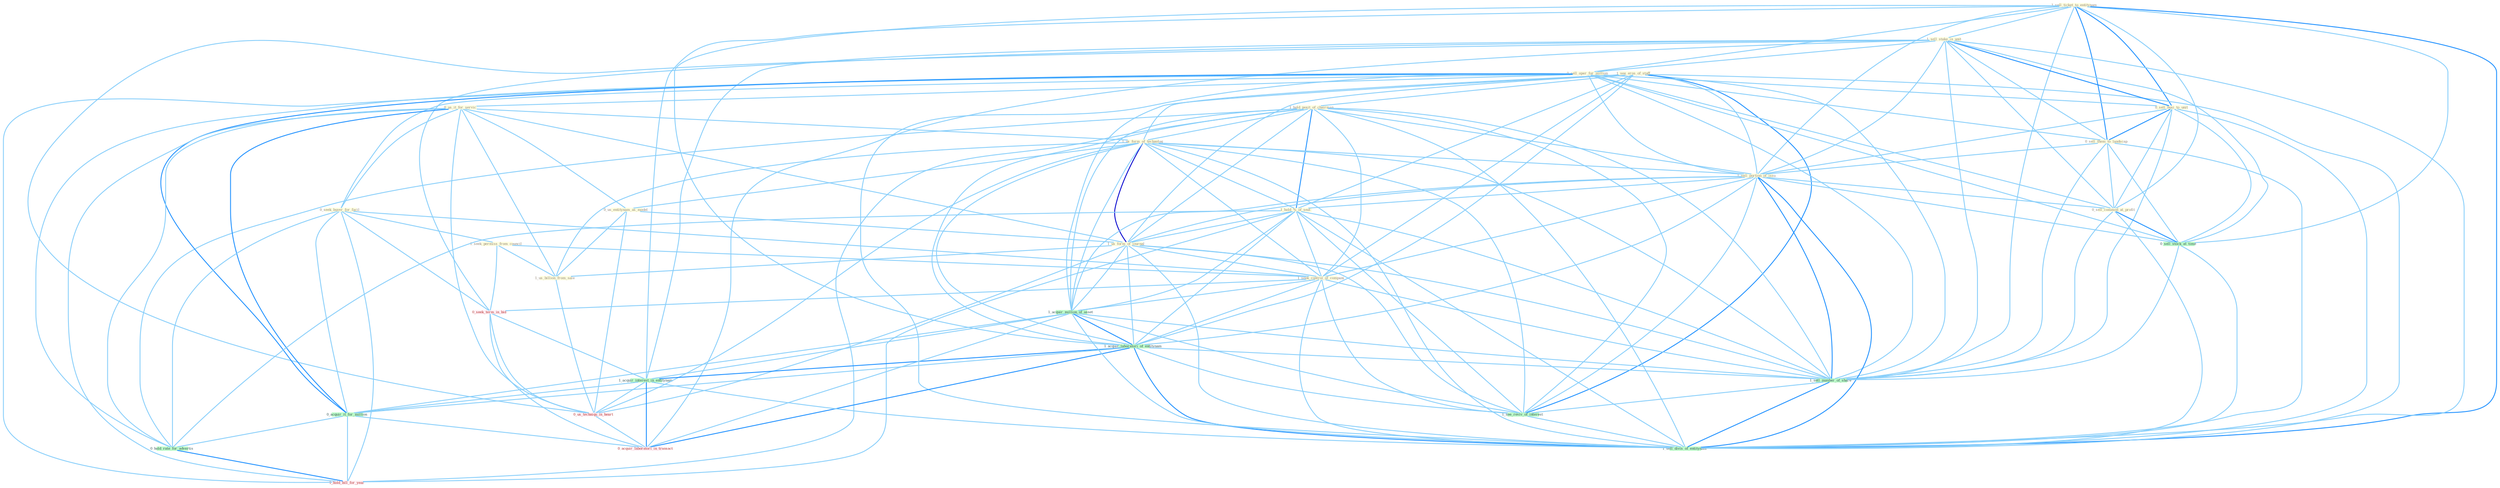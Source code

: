 Graph G{ 
    node
    [shape=polygon,style=filled,width=.5,height=.06,color="#BDFCC9",fixedsize=true,fontsize=4,
    fontcolor="#2f4f4f"];
    {node
    [color="#ffffe0", fontcolor="#8b7d6b"] "1_sell_ticket_to_entitynam " "1_see_eros_of_staff " "1_hold_posit_of_chairman " "1_sell_stake_in_unit " "0_sell_oper_for_million " "0_us_it_for_servic " "0_sell_busi_to_unit " "0_sell_them_to_landscap " "1_us_form_of_technolog " "1_sell_portion_of_issu " "0_seek_buyer_for_facil " "1_hold_%_of_seat " "1_seek_permiss_from_council " "0_sell_commod_at_profit " "0_us_entitynam_as_model " "1_us_form_of_journal " "1_seek_control_of_compani " "1_us_billion_from_sale "}
{node [color="#fff0f5", fontcolor="#b22222"] "0_seek_term_in_bid " "0_us_techniqu_in_heart " "0_acquir_laboratori_in_transact " "1_hold_bill_for_year "}
edge [color="#B0E2FF"];

	"1_sell_ticket_to_entitynam " -- "1_sell_stake_in_unit " [w="1", color="#87cefa" ];
	"1_sell_ticket_to_entitynam " -- "0_sell_oper_for_million " [w="1", color="#87cefa" ];
	"1_sell_ticket_to_entitynam " -- "0_sell_busi_to_unit " [w="2", color="#1e90ff" , len=0.8];
	"1_sell_ticket_to_entitynam " -- "0_sell_them_to_landscap " [w="2", color="#1e90ff" , len=0.8];
	"1_sell_ticket_to_entitynam " -- "1_sell_portion_of_issu " [w="1", color="#87cefa" ];
	"1_sell_ticket_to_entitynam " -- "0_sell_commod_at_profit " [w="1", color="#87cefa" ];
	"1_sell_ticket_to_entitynam " -- "1_acquir_laboratori_of_entitynam " [w="1", color="#87cefa" ];
	"1_sell_ticket_to_entitynam " -- "1_acquir_interest_in_entitynam " [w="1", color="#87cefa" ];
	"1_sell_ticket_to_entitynam " -- "0_sell_stock_at_time " [w="1", color="#87cefa" ];
	"1_sell_ticket_to_entitynam " -- "1_sell_number_of_share " [w="1", color="#87cefa" ];
	"1_sell_ticket_to_entitynam " -- "1_sell_divis_of_entitynam " [w="2", color="#1e90ff" , len=0.8];
	"1_see_eros_of_staff " -- "1_hold_posit_of_chairman " [w="1", color="#87cefa" ];
	"1_see_eros_of_staff " -- "1_us_form_of_technolog " [w="1", color="#87cefa" ];
	"1_see_eros_of_staff " -- "1_sell_portion_of_issu " [w="1", color="#87cefa" ];
	"1_see_eros_of_staff " -- "1_hold_%_of_seat " [w="1", color="#87cefa" ];
	"1_see_eros_of_staff " -- "1_us_form_of_journal " [w="1", color="#87cefa" ];
	"1_see_eros_of_staff " -- "1_seek_control_of_compani " [w="1", color="#87cefa" ];
	"1_see_eros_of_staff " -- "1_acquir_million_of_asset " [w="1", color="#87cefa" ];
	"1_see_eros_of_staff " -- "1_acquir_laboratori_of_entitynam " [w="1", color="#87cefa" ];
	"1_see_eros_of_staff " -- "1_sell_number_of_share " [w="1", color="#87cefa" ];
	"1_see_eros_of_staff " -- "1_see_reviv_of_interest " [w="2", color="#1e90ff" , len=0.8];
	"1_see_eros_of_staff " -- "1_sell_divis_of_entitynam " [w="1", color="#87cefa" ];
	"1_hold_posit_of_chairman " -- "1_us_form_of_technolog " [w="1", color="#87cefa" ];
	"1_hold_posit_of_chairman " -- "1_sell_portion_of_issu " [w="1", color="#87cefa" ];
	"1_hold_posit_of_chairman " -- "1_hold_%_of_seat " [w="2", color="#1e90ff" , len=0.8];
	"1_hold_posit_of_chairman " -- "1_us_form_of_journal " [w="1", color="#87cefa" ];
	"1_hold_posit_of_chairman " -- "1_seek_control_of_compani " [w="1", color="#87cefa" ];
	"1_hold_posit_of_chairman " -- "1_acquir_million_of_asset " [w="1", color="#87cefa" ];
	"1_hold_posit_of_chairman " -- "1_acquir_laboratori_of_entitynam " [w="1", color="#87cefa" ];
	"1_hold_posit_of_chairman " -- "0_hold_rate_for_advertis " [w="1", color="#87cefa" ];
	"1_hold_posit_of_chairman " -- "1_sell_number_of_share " [w="1", color="#87cefa" ];
	"1_hold_posit_of_chairman " -- "1_see_reviv_of_interest " [w="1", color="#87cefa" ];
	"1_hold_posit_of_chairman " -- "1_hold_bill_for_year " [w="1", color="#87cefa" ];
	"1_hold_posit_of_chairman " -- "1_sell_divis_of_entitynam " [w="1", color="#87cefa" ];
	"1_sell_stake_in_unit " -- "0_sell_oper_for_million " [w="1", color="#87cefa" ];
	"1_sell_stake_in_unit " -- "0_sell_busi_to_unit " [w="2", color="#1e90ff" , len=0.8];
	"1_sell_stake_in_unit " -- "0_sell_them_to_landscap " [w="1", color="#87cefa" ];
	"1_sell_stake_in_unit " -- "1_sell_portion_of_issu " [w="1", color="#87cefa" ];
	"1_sell_stake_in_unit " -- "0_sell_commod_at_profit " [w="1", color="#87cefa" ];
	"1_sell_stake_in_unit " -- "0_seek_term_in_bid " [w="1", color="#87cefa" ];
	"1_sell_stake_in_unit " -- "1_acquir_interest_in_entitynam " [w="1", color="#87cefa" ];
	"1_sell_stake_in_unit " -- "0_us_techniqu_in_heart " [w="1", color="#87cefa" ];
	"1_sell_stake_in_unit " -- "0_acquir_laboratori_in_transact " [w="1", color="#87cefa" ];
	"1_sell_stake_in_unit " -- "0_sell_stock_at_time " [w="1", color="#87cefa" ];
	"1_sell_stake_in_unit " -- "1_sell_number_of_share " [w="1", color="#87cefa" ];
	"1_sell_stake_in_unit " -- "1_sell_divis_of_entitynam " [w="1", color="#87cefa" ];
	"0_sell_oper_for_million " -- "0_us_it_for_servic " [w="1", color="#87cefa" ];
	"0_sell_oper_for_million " -- "0_sell_busi_to_unit " [w="1", color="#87cefa" ];
	"0_sell_oper_for_million " -- "0_sell_them_to_landscap " [w="1", color="#87cefa" ];
	"0_sell_oper_for_million " -- "1_sell_portion_of_issu " [w="1", color="#87cefa" ];
	"0_sell_oper_for_million " -- "0_seek_buyer_for_facil " [w="1", color="#87cefa" ];
	"0_sell_oper_for_million " -- "0_sell_commod_at_profit " [w="1", color="#87cefa" ];
	"0_sell_oper_for_million " -- "0_acquir_it_for_million " [w="2", color="#1e90ff" , len=0.8];
	"0_sell_oper_for_million " -- "0_hold_rate_for_advertis " [w="1", color="#87cefa" ];
	"0_sell_oper_for_million " -- "0_sell_stock_at_time " [w="1", color="#87cefa" ];
	"0_sell_oper_for_million " -- "1_sell_number_of_share " [w="1", color="#87cefa" ];
	"0_sell_oper_for_million " -- "1_hold_bill_for_year " [w="1", color="#87cefa" ];
	"0_sell_oper_for_million " -- "1_sell_divis_of_entitynam " [w="1", color="#87cefa" ];
	"0_us_it_for_servic " -- "1_us_form_of_technolog " [w="1", color="#87cefa" ];
	"0_us_it_for_servic " -- "0_seek_buyer_for_facil " [w="1", color="#87cefa" ];
	"0_us_it_for_servic " -- "0_us_entitynam_as_model " [w="1", color="#87cefa" ];
	"0_us_it_for_servic " -- "1_us_form_of_journal " [w="1", color="#87cefa" ];
	"0_us_it_for_servic " -- "1_us_billion_from_sale " [w="1", color="#87cefa" ];
	"0_us_it_for_servic " -- "0_us_techniqu_in_heart " [w="1", color="#87cefa" ];
	"0_us_it_for_servic " -- "0_acquir_it_for_million " [w="2", color="#1e90ff" , len=0.8];
	"0_us_it_for_servic " -- "0_hold_rate_for_advertis " [w="1", color="#87cefa" ];
	"0_us_it_for_servic " -- "1_hold_bill_for_year " [w="1", color="#87cefa" ];
	"0_sell_busi_to_unit " -- "0_sell_them_to_landscap " [w="2", color="#1e90ff" , len=0.8];
	"0_sell_busi_to_unit " -- "1_sell_portion_of_issu " [w="1", color="#87cefa" ];
	"0_sell_busi_to_unit " -- "0_sell_commod_at_profit " [w="1", color="#87cefa" ];
	"0_sell_busi_to_unit " -- "0_sell_stock_at_time " [w="1", color="#87cefa" ];
	"0_sell_busi_to_unit " -- "1_sell_number_of_share " [w="1", color="#87cefa" ];
	"0_sell_busi_to_unit " -- "1_sell_divis_of_entitynam " [w="1", color="#87cefa" ];
	"0_sell_them_to_landscap " -- "1_sell_portion_of_issu " [w="1", color="#87cefa" ];
	"0_sell_them_to_landscap " -- "0_sell_commod_at_profit " [w="1", color="#87cefa" ];
	"0_sell_them_to_landscap " -- "0_sell_stock_at_time " [w="1", color="#87cefa" ];
	"0_sell_them_to_landscap " -- "1_sell_number_of_share " [w="1", color="#87cefa" ];
	"0_sell_them_to_landscap " -- "1_sell_divis_of_entitynam " [w="1", color="#87cefa" ];
	"1_us_form_of_technolog " -- "1_sell_portion_of_issu " [w="1", color="#87cefa" ];
	"1_us_form_of_technolog " -- "1_hold_%_of_seat " [w="1", color="#87cefa" ];
	"1_us_form_of_technolog " -- "0_us_entitynam_as_model " [w="1", color="#87cefa" ];
	"1_us_form_of_technolog " -- "1_us_form_of_journal " [w="3", color="#0000cd" , len=0.6];
	"1_us_form_of_technolog " -- "1_seek_control_of_compani " [w="1", color="#87cefa" ];
	"1_us_form_of_technolog " -- "1_us_billion_from_sale " [w="1", color="#87cefa" ];
	"1_us_form_of_technolog " -- "1_acquir_million_of_asset " [w="1", color="#87cefa" ];
	"1_us_form_of_technolog " -- "1_acquir_laboratori_of_entitynam " [w="1", color="#87cefa" ];
	"1_us_form_of_technolog " -- "0_us_techniqu_in_heart " [w="1", color="#87cefa" ];
	"1_us_form_of_technolog " -- "1_sell_number_of_share " [w="1", color="#87cefa" ];
	"1_us_form_of_technolog " -- "1_see_reviv_of_interest " [w="1", color="#87cefa" ];
	"1_us_form_of_technolog " -- "1_sell_divis_of_entitynam " [w="1", color="#87cefa" ];
	"1_sell_portion_of_issu " -- "1_hold_%_of_seat " [w="1", color="#87cefa" ];
	"1_sell_portion_of_issu " -- "0_sell_commod_at_profit " [w="1", color="#87cefa" ];
	"1_sell_portion_of_issu " -- "1_us_form_of_journal " [w="1", color="#87cefa" ];
	"1_sell_portion_of_issu " -- "1_seek_control_of_compani " [w="1", color="#87cefa" ];
	"1_sell_portion_of_issu " -- "1_acquir_million_of_asset " [w="1", color="#87cefa" ];
	"1_sell_portion_of_issu " -- "1_acquir_laboratori_of_entitynam " [w="1", color="#87cefa" ];
	"1_sell_portion_of_issu " -- "0_sell_stock_at_time " [w="1", color="#87cefa" ];
	"1_sell_portion_of_issu " -- "1_sell_number_of_share " [w="2", color="#1e90ff" , len=0.8];
	"1_sell_portion_of_issu " -- "1_see_reviv_of_interest " [w="1", color="#87cefa" ];
	"1_sell_portion_of_issu " -- "1_sell_divis_of_entitynam " [w="2", color="#1e90ff" , len=0.8];
	"0_seek_buyer_for_facil " -- "1_seek_permiss_from_council " [w="1", color="#87cefa" ];
	"0_seek_buyer_for_facil " -- "1_seek_control_of_compani " [w="1", color="#87cefa" ];
	"0_seek_buyer_for_facil " -- "0_seek_term_in_bid " [w="1", color="#87cefa" ];
	"0_seek_buyer_for_facil " -- "0_acquir_it_for_million " [w="1", color="#87cefa" ];
	"0_seek_buyer_for_facil " -- "0_hold_rate_for_advertis " [w="1", color="#87cefa" ];
	"0_seek_buyer_for_facil " -- "1_hold_bill_for_year " [w="1", color="#87cefa" ];
	"1_hold_%_of_seat " -- "1_us_form_of_journal " [w="1", color="#87cefa" ];
	"1_hold_%_of_seat " -- "1_seek_control_of_compani " [w="1", color="#87cefa" ];
	"1_hold_%_of_seat " -- "1_acquir_million_of_asset " [w="1", color="#87cefa" ];
	"1_hold_%_of_seat " -- "1_acquir_laboratori_of_entitynam " [w="1", color="#87cefa" ];
	"1_hold_%_of_seat " -- "0_hold_rate_for_advertis " [w="1", color="#87cefa" ];
	"1_hold_%_of_seat " -- "1_sell_number_of_share " [w="1", color="#87cefa" ];
	"1_hold_%_of_seat " -- "1_see_reviv_of_interest " [w="1", color="#87cefa" ];
	"1_hold_%_of_seat " -- "1_hold_bill_for_year " [w="1", color="#87cefa" ];
	"1_hold_%_of_seat " -- "1_sell_divis_of_entitynam " [w="1", color="#87cefa" ];
	"1_seek_permiss_from_council " -- "1_seek_control_of_compani " [w="1", color="#87cefa" ];
	"1_seek_permiss_from_council " -- "1_us_billion_from_sale " [w="1", color="#87cefa" ];
	"1_seek_permiss_from_council " -- "0_seek_term_in_bid " [w="1", color="#87cefa" ];
	"0_sell_commod_at_profit " -- "0_sell_stock_at_time " [w="2", color="#1e90ff" , len=0.8];
	"0_sell_commod_at_profit " -- "1_sell_number_of_share " [w="1", color="#87cefa" ];
	"0_sell_commod_at_profit " -- "1_sell_divis_of_entitynam " [w="1", color="#87cefa" ];
	"0_us_entitynam_as_model " -- "1_us_form_of_journal " [w="1", color="#87cefa" ];
	"0_us_entitynam_as_model " -- "1_us_billion_from_sale " [w="1", color="#87cefa" ];
	"0_us_entitynam_as_model " -- "0_us_techniqu_in_heart " [w="1", color="#87cefa" ];
	"1_us_form_of_journal " -- "1_seek_control_of_compani " [w="1", color="#87cefa" ];
	"1_us_form_of_journal " -- "1_us_billion_from_sale " [w="1", color="#87cefa" ];
	"1_us_form_of_journal " -- "1_acquir_million_of_asset " [w="1", color="#87cefa" ];
	"1_us_form_of_journal " -- "1_acquir_laboratori_of_entitynam " [w="1", color="#87cefa" ];
	"1_us_form_of_journal " -- "0_us_techniqu_in_heart " [w="1", color="#87cefa" ];
	"1_us_form_of_journal " -- "1_sell_number_of_share " [w="1", color="#87cefa" ];
	"1_us_form_of_journal " -- "1_see_reviv_of_interest " [w="1", color="#87cefa" ];
	"1_us_form_of_journal " -- "1_sell_divis_of_entitynam " [w="1", color="#87cefa" ];
	"1_seek_control_of_compani " -- "1_acquir_million_of_asset " [w="1", color="#87cefa" ];
	"1_seek_control_of_compani " -- "1_acquir_laboratori_of_entitynam " [w="1", color="#87cefa" ];
	"1_seek_control_of_compani " -- "0_seek_term_in_bid " [w="1", color="#87cefa" ];
	"1_seek_control_of_compani " -- "1_sell_number_of_share " [w="1", color="#87cefa" ];
	"1_seek_control_of_compani " -- "1_see_reviv_of_interest " [w="1", color="#87cefa" ];
	"1_seek_control_of_compani " -- "1_sell_divis_of_entitynam " [w="1", color="#87cefa" ];
	"1_us_billion_from_sale " -- "0_us_techniqu_in_heart " [w="1", color="#87cefa" ];
	"1_acquir_million_of_asset " -- "1_acquir_laboratori_of_entitynam " [w="2", color="#1e90ff" , len=0.8];
	"1_acquir_million_of_asset " -- "1_acquir_interest_in_entitynam " [w="1", color="#87cefa" ];
	"1_acquir_million_of_asset " -- "0_acquir_it_for_million " [w="1", color="#87cefa" ];
	"1_acquir_million_of_asset " -- "0_acquir_laboratori_in_transact " [w="1", color="#87cefa" ];
	"1_acquir_million_of_asset " -- "1_sell_number_of_share " [w="1", color="#87cefa" ];
	"1_acquir_million_of_asset " -- "1_see_reviv_of_interest " [w="1", color="#87cefa" ];
	"1_acquir_million_of_asset " -- "1_sell_divis_of_entitynam " [w="1", color="#87cefa" ];
	"1_acquir_laboratori_of_entitynam " -- "1_acquir_interest_in_entitynam " [w="2", color="#1e90ff" , len=0.8];
	"1_acquir_laboratori_of_entitynam " -- "0_acquir_it_for_million " [w="1", color="#87cefa" ];
	"1_acquir_laboratori_of_entitynam " -- "0_acquir_laboratori_in_transact " [w="2", color="#1e90ff" , len=0.8];
	"1_acquir_laboratori_of_entitynam " -- "1_sell_number_of_share " [w="1", color="#87cefa" ];
	"1_acquir_laboratori_of_entitynam " -- "1_see_reviv_of_interest " [w="1", color="#87cefa" ];
	"1_acquir_laboratori_of_entitynam " -- "1_sell_divis_of_entitynam " [w="2", color="#1e90ff" , len=0.8];
	"0_seek_term_in_bid " -- "1_acquir_interest_in_entitynam " [w="1", color="#87cefa" ];
	"0_seek_term_in_bid " -- "0_us_techniqu_in_heart " [w="1", color="#87cefa" ];
	"0_seek_term_in_bid " -- "0_acquir_laboratori_in_transact " [w="1", color="#87cefa" ];
	"1_acquir_interest_in_entitynam " -- "0_us_techniqu_in_heart " [w="1", color="#87cefa" ];
	"1_acquir_interest_in_entitynam " -- "0_acquir_it_for_million " [w="1", color="#87cefa" ];
	"1_acquir_interest_in_entitynam " -- "0_acquir_laboratori_in_transact " [w="2", color="#1e90ff" , len=0.8];
	"1_acquir_interest_in_entitynam " -- "1_sell_divis_of_entitynam " [w="1", color="#87cefa" ];
	"0_us_techniqu_in_heart " -- "0_acquir_laboratori_in_transact " [w="1", color="#87cefa" ];
	"0_acquir_it_for_million " -- "0_hold_rate_for_advertis " [w="1", color="#87cefa" ];
	"0_acquir_it_for_million " -- "0_acquir_laboratori_in_transact " [w="1", color="#87cefa" ];
	"0_acquir_it_for_million " -- "1_hold_bill_for_year " [w="1", color="#87cefa" ];
	"0_hold_rate_for_advertis " -- "1_hold_bill_for_year " [w="2", color="#1e90ff" , len=0.8];
	"0_sell_stock_at_time " -- "1_sell_number_of_share " [w="1", color="#87cefa" ];
	"0_sell_stock_at_time " -- "1_sell_divis_of_entitynam " [w="1", color="#87cefa" ];
	"1_sell_number_of_share " -- "1_see_reviv_of_interest " [w="1", color="#87cefa" ];
	"1_sell_number_of_share " -- "1_sell_divis_of_entitynam " [w="2", color="#1e90ff" , len=0.8];
	"1_see_reviv_of_interest " -- "1_sell_divis_of_entitynam " [w="1", color="#87cefa" ];
}